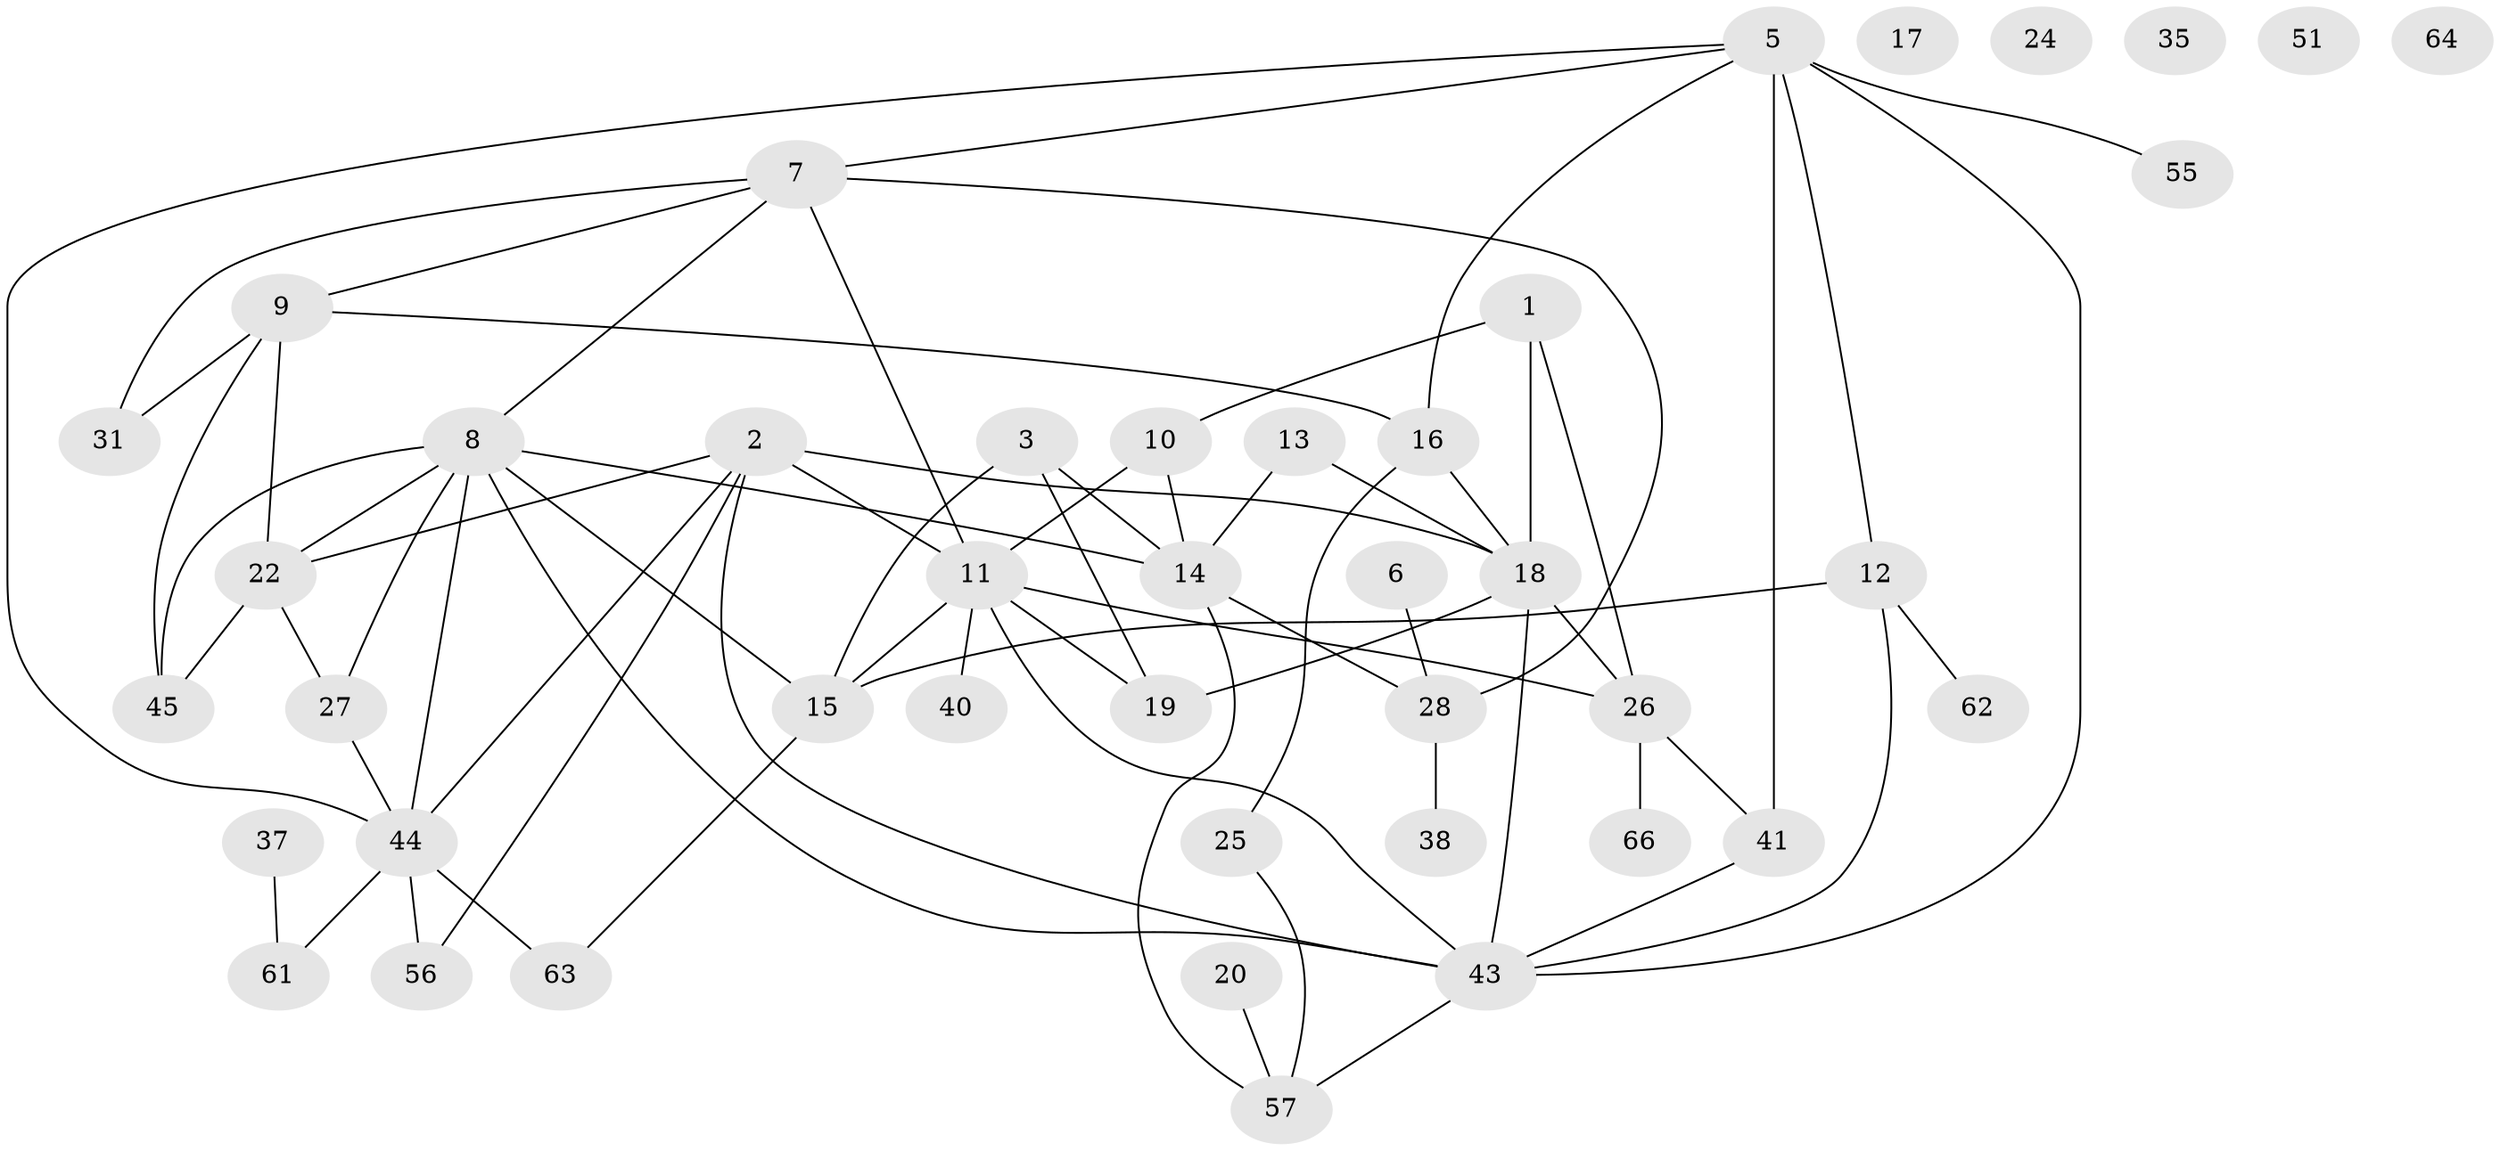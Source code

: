 // original degree distribution, {2: 0.22727272727272727, 7: 0.06060606060606061, 3: 0.18181818181818182, 1: 0.19696969696969696, 4: 0.15151515151515152, 6: 0.06060606060606061, 5: 0.045454545454545456, 0: 0.07575757575757576}
// Generated by graph-tools (version 1.1) at 2025/41/03/06/25 10:41:20]
// undirected, 43 vertices, 70 edges
graph export_dot {
graph [start="1"]
  node [color=gray90,style=filled];
  1 [super="+4"];
  2 [super="+59"];
  3 [super="+42"];
  5 [super="+33"];
  6;
  7 [super="+39"];
  8 [super="+65"];
  9 [super="+34"];
  10;
  11 [super="+36"];
  12;
  13;
  14 [super="+47"];
  15 [super="+58"];
  16 [super="+21"];
  17;
  18 [super="+49"];
  19;
  20 [super="+23"];
  22;
  24;
  25;
  26 [super="+30"];
  27 [super="+29"];
  28 [super="+52"];
  31 [super="+32"];
  35;
  37 [super="+46"];
  38;
  40;
  41 [super="+50"];
  43 [super="+54"];
  44 [super="+48"];
  45 [super="+53"];
  51;
  55;
  56;
  57 [super="+60"];
  61;
  62;
  63;
  64;
  66;
  1 -- 18;
  1 -- 10;
  1 -- 26;
  2 -- 11;
  2 -- 18;
  2 -- 22;
  2 -- 44;
  2 -- 56;
  2 -- 43;
  3 -- 14;
  3 -- 19;
  3 -- 15;
  5 -- 12;
  5 -- 44;
  5 -- 16;
  5 -- 55;
  5 -- 7;
  5 -- 43;
  5 -- 41;
  6 -- 28;
  7 -- 8;
  7 -- 9;
  7 -- 11;
  7 -- 28;
  7 -- 31;
  8 -- 15;
  8 -- 43;
  8 -- 22;
  8 -- 27;
  8 -- 44;
  8 -- 45;
  8 -- 14;
  9 -- 16;
  9 -- 31;
  9 -- 45;
  9 -- 22;
  10 -- 11;
  10 -- 14;
  11 -- 15;
  11 -- 19;
  11 -- 40;
  11 -- 43;
  11 -- 26;
  12 -- 15;
  12 -- 62;
  12 -- 43;
  13 -- 18;
  13 -- 14;
  14 -- 28;
  14 -- 57;
  15 -- 63;
  16 -- 25;
  16 -- 18;
  18 -- 43;
  18 -- 19;
  18 -- 26;
  20 -- 57;
  22 -- 27;
  22 -- 45;
  25 -- 57;
  26 -- 66;
  26 -- 41;
  27 -- 44;
  28 -- 38;
  37 -- 61;
  41 -- 43;
  43 -- 57;
  44 -- 61;
  44 -- 63;
  44 -- 56;
}
